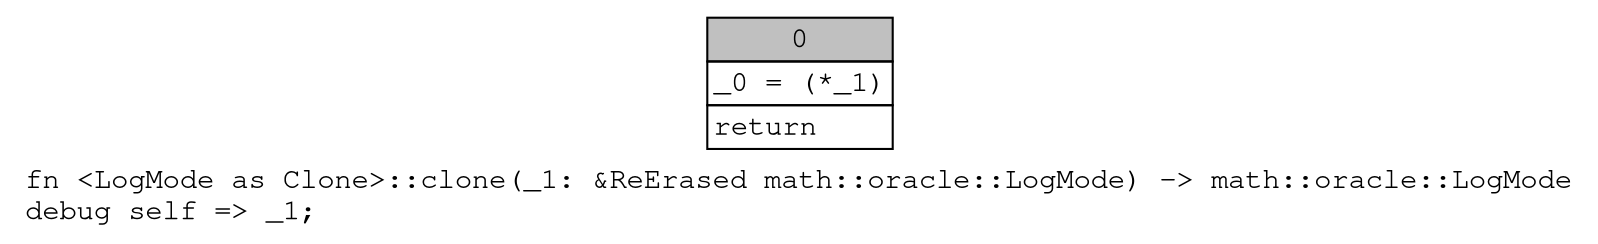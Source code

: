digraph Mir_0_15115 {
    graph [fontname="Courier, monospace"];
    node [fontname="Courier, monospace"];
    edge [fontname="Courier, monospace"];
    label=<fn &lt;LogMode as Clone&gt;::clone(_1: &amp;ReErased math::oracle::LogMode) -&gt; math::oracle::LogMode<br align="left"/>debug self =&gt; _1;<br align="left"/>>;
    bb0__0_15115 [shape="none", label=<<table border="0" cellborder="1" cellspacing="0"><tr><td bgcolor="gray" align="center" colspan="1">0</td></tr><tr><td align="left" balign="left">_0 = (*_1)<br/></td></tr><tr><td align="left">return</td></tr></table>>];
}
